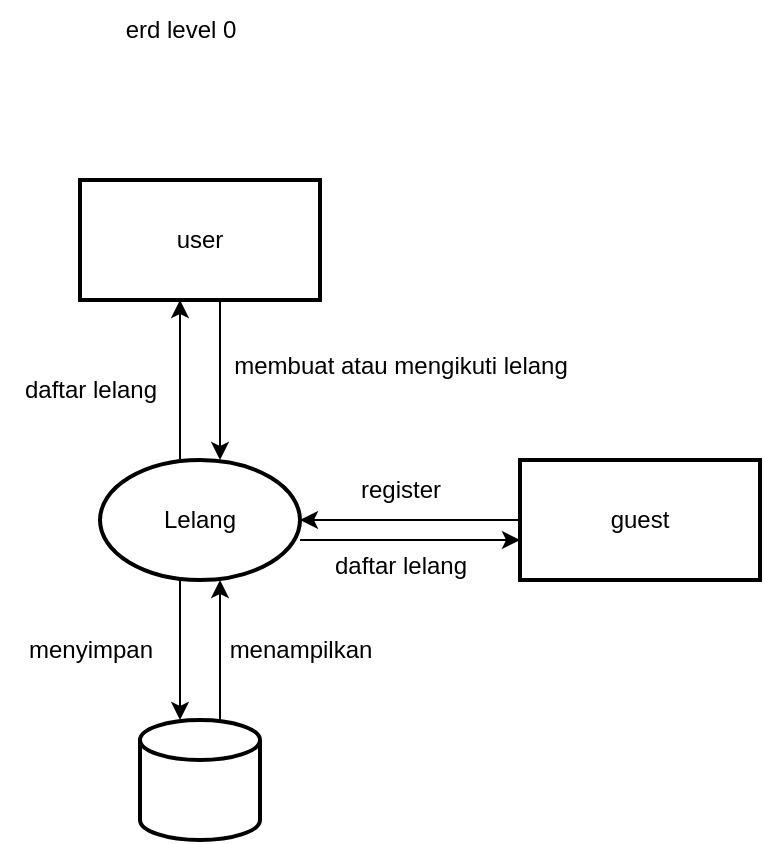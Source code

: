 <mxfile version="27.1.6" pages="7">
  <diagram id="bSsongvgESsVjoufMy5u" name="dfd level 0">
    <mxGraphModel dx="2840" dy="3120" grid="1" gridSize="10" guides="1" tooltips="1" connect="1" arrows="1" fold="1" page="1" pageScale="1" pageWidth="827" pageHeight="1169" math="0" shadow="0">
      <root>
        <mxCell id="0" />
        <mxCell id="1" parent="0" />
        <mxCell id="5Xjku7IsxRptR7GHDmnX-1" value="" style="group" parent="1" vertex="1" connectable="0">
          <mxGeometry x="230" y="-850" width="380" height="420" as="geometry" />
        </mxCell>
        <mxCell id="p86phIYACnR_FWOod3PQ-2" value="erd level 0" style="text;html=1;align=center;verticalAlign=middle;resizable=0;points=[];autosize=1;strokeColor=none;fillColor=none;" parent="5Xjku7IsxRptR7GHDmnX-1" vertex="1">
          <mxGeometry x="50" width="80" height="30" as="geometry" />
        </mxCell>
        <mxCell id="p86phIYACnR_FWOod3PQ-10" value="" style="edgeStyle=orthogonalEdgeStyle;rounded=0;orthogonalLoop=1;jettySize=auto;html=1;" parent="5Xjku7IsxRptR7GHDmnX-1" source="p86phIYACnR_FWOod3PQ-8" target="p86phIYACnR_FWOod3PQ-9" edge="1">
          <mxGeometry relative="1" as="geometry">
            <Array as="points">
              <mxPoint x="90" y="190" />
              <mxPoint x="90" y="190" />
            </Array>
          </mxGeometry>
        </mxCell>
        <mxCell id="p86phIYACnR_FWOod3PQ-12" value="" style="edgeStyle=orthogonalEdgeStyle;rounded=0;orthogonalLoop=1;jettySize=auto;html=1;" parent="5Xjku7IsxRptR7GHDmnX-1" source="p86phIYACnR_FWOod3PQ-8" target="p86phIYACnR_FWOod3PQ-11" edge="1">
          <mxGeometry relative="1" as="geometry">
            <Array as="points">
              <mxPoint x="190" y="270" />
              <mxPoint x="190" y="270" />
            </Array>
          </mxGeometry>
        </mxCell>
        <mxCell id="p86phIYACnR_FWOod3PQ-14" value="" style="edgeStyle=orthogonalEdgeStyle;rounded=0;orthogonalLoop=1;jettySize=auto;html=1;" parent="5Xjku7IsxRptR7GHDmnX-1" source="p86phIYACnR_FWOod3PQ-8" target="p86phIYACnR_FWOod3PQ-13" edge="1">
          <mxGeometry relative="1" as="geometry">
            <Array as="points">
              <mxPoint x="90" y="330" />
              <mxPoint x="90" y="330" />
            </Array>
          </mxGeometry>
        </mxCell>
        <mxCell id="p86phIYACnR_FWOod3PQ-8" value="Lelang" style="strokeWidth=2;html=1;shape=mxgraph.flowchart.start_1;whiteSpace=wrap;" parent="5Xjku7IsxRptR7GHDmnX-1" vertex="1">
          <mxGeometry x="50" y="230" width="100" height="60" as="geometry" />
        </mxCell>
        <mxCell id="p86phIYACnR_FWOod3PQ-17" value="" style="edgeStyle=orthogonalEdgeStyle;rounded=0;orthogonalLoop=1;jettySize=auto;html=1;" parent="5Xjku7IsxRptR7GHDmnX-1" source="p86phIYACnR_FWOod3PQ-9" target="p86phIYACnR_FWOod3PQ-8" edge="1">
          <mxGeometry relative="1" as="geometry">
            <Array as="points">
              <mxPoint x="110" y="190" />
              <mxPoint x="110" y="190" />
            </Array>
          </mxGeometry>
        </mxCell>
        <mxCell id="p86phIYACnR_FWOod3PQ-9" value="user" style="whiteSpace=wrap;html=1;strokeWidth=2;" parent="5Xjku7IsxRptR7GHDmnX-1" vertex="1">
          <mxGeometry x="40" y="90" width="120" height="60" as="geometry" />
        </mxCell>
        <mxCell id="p86phIYACnR_FWOod3PQ-18" value="" style="edgeStyle=orthogonalEdgeStyle;rounded=0;orthogonalLoop=1;jettySize=auto;html=1;" parent="5Xjku7IsxRptR7GHDmnX-1" source="p86phIYACnR_FWOod3PQ-11" target="p86phIYACnR_FWOod3PQ-8" edge="1">
          <mxGeometry relative="1" as="geometry" />
        </mxCell>
        <mxCell id="p86phIYACnR_FWOod3PQ-11" value="guest" style="whiteSpace=wrap;html=1;strokeWidth=2;" parent="5Xjku7IsxRptR7GHDmnX-1" vertex="1">
          <mxGeometry x="260" y="230" width="120" height="60" as="geometry" />
        </mxCell>
        <mxCell id="p86phIYACnR_FWOod3PQ-16" value="" style="edgeStyle=orthogonalEdgeStyle;rounded=0;orthogonalLoop=1;jettySize=auto;html=1;" parent="5Xjku7IsxRptR7GHDmnX-1" source="p86phIYACnR_FWOod3PQ-13" target="p86phIYACnR_FWOod3PQ-8" edge="1">
          <mxGeometry relative="1" as="geometry">
            <Array as="points">
              <mxPoint x="110" y="320" />
              <mxPoint x="110" y="320" />
            </Array>
          </mxGeometry>
        </mxCell>
        <mxCell id="p86phIYACnR_FWOod3PQ-13" value="" style="strokeWidth=2;html=1;shape=mxgraph.flowchart.database;whiteSpace=wrap;" parent="5Xjku7IsxRptR7GHDmnX-1" vertex="1">
          <mxGeometry x="70" y="360" width="60" height="60" as="geometry" />
        </mxCell>
        <mxCell id="p86phIYACnR_FWOod3PQ-19" value="register" style="text;html=1;align=center;verticalAlign=middle;resizable=0;points=[];autosize=1;strokeColor=none;fillColor=none;" parent="5Xjku7IsxRptR7GHDmnX-1" vertex="1">
          <mxGeometry x="170" y="230" width="60" height="30" as="geometry" />
        </mxCell>
        <mxCell id="p86phIYACnR_FWOod3PQ-20" value="daftar lelang" style="text;html=1;align=center;verticalAlign=middle;resizable=0;points=[];autosize=1;strokeColor=none;fillColor=none;" parent="5Xjku7IsxRptR7GHDmnX-1" vertex="1">
          <mxGeometry x="155" y="268" width="90" height="30" as="geometry" />
        </mxCell>
        <mxCell id="p86phIYACnR_FWOod3PQ-21" value="daftar lelang" style="text;html=1;align=center;verticalAlign=middle;resizable=0;points=[];autosize=1;strokeColor=none;fillColor=none;" parent="5Xjku7IsxRptR7GHDmnX-1" vertex="1">
          <mxGeometry y="180" width="90" height="30" as="geometry" />
        </mxCell>
        <mxCell id="p86phIYACnR_FWOod3PQ-22" value="membuat atau mengikuti lelang" style="text;html=1;align=center;verticalAlign=middle;resizable=0;points=[];autosize=1;strokeColor=none;fillColor=none;" parent="5Xjku7IsxRptR7GHDmnX-1" vertex="1">
          <mxGeometry x="105" y="168" width="190" height="30" as="geometry" />
        </mxCell>
        <mxCell id="p86phIYACnR_FWOod3PQ-23" value="menyimpan" style="text;html=1;align=center;verticalAlign=middle;resizable=0;points=[];autosize=1;strokeColor=none;fillColor=none;" parent="5Xjku7IsxRptR7GHDmnX-1" vertex="1">
          <mxGeometry y="310" width="90" height="30" as="geometry" />
        </mxCell>
        <mxCell id="p86phIYACnR_FWOod3PQ-24" value="menampilkan" style="text;html=1;align=center;verticalAlign=middle;resizable=0;points=[];autosize=1;strokeColor=none;fillColor=none;" parent="5Xjku7IsxRptR7GHDmnX-1" vertex="1">
          <mxGeometry x="105" y="310" width="90" height="30" as="geometry" />
        </mxCell>
      </root>
    </mxGraphModel>
  </diagram>
  <diagram id="wNXFlFTrlUlUA40G2Tnj" name="dfd-level-1">
    <mxGraphModel dx="1988" dy="1366" grid="1" gridSize="10" guides="1" tooltips="1" connect="1" arrows="1" fold="1" page="1" pageScale="1" pageWidth="827" pageHeight="1169" math="0" shadow="0">
      <root>
        <mxCell id="0" />
        <mxCell id="1" parent="0" />
        <mxCell id="dWGsvrKeLaHvJkI9dna9-20" style="edgeStyle=orthogonalEdgeStyle;rounded=0;orthogonalLoop=1;jettySize=auto;html=1;exitX=0.5;exitY=0;exitDx=0;exitDy=0;entryX=0.5;entryY=0;entryDx=0;entryDy=0;" edge="1" parent="1" source="dWGsvrKeLaHvJkI9dna9-3" target="dWGsvrKeLaHvJkI9dna9-5">
          <mxGeometry relative="1" as="geometry">
            <Array as="points">
              <mxPoint x="87" y="160" />
              <mxPoint x="637" y="160" />
            </Array>
          </mxGeometry>
        </mxCell>
        <mxCell id="dWGsvrKeLaHvJkI9dna9-21" value="data user" style="edgeLabel;html=1;align=center;verticalAlign=middle;resizable=0;points=[];" vertex="1" connectable="0" parent="dWGsvrKeLaHvJkI9dna9-20">
          <mxGeometry x="-0.167" y="-1" relative="1" as="geometry">
            <mxPoint as="offset" />
          </mxGeometry>
        </mxCell>
        <mxCell id="dWGsvrKeLaHvJkI9dna9-3" value="users" style="shape=partialRectangle;whiteSpace=wrap;html=1;left=0;right=0;fillColor=none;" vertex="1" parent="1">
          <mxGeometry x="27" y="250" width="120" height="60" as="geometry" />
        </mxCell>
        <mxCell id="dWGsvrKeLaHvJkI9dna9-5" value="users" style="whiteSpace=wrap;html=1;fillColor=none;" vertex="1" parent="1">
          <mxGeometry x="577" y="250" width="120" height="60" as="geometry" />
        </mxCell>
        <mxCell id="dWGsvrKeLaHvJkI9dna9-9" style="edgeStyle=orthogonalEdgeStyle;rounded=0;orthogonalLoop=1;jettySize=auto;html=1;exitX=0;exitY=0.5;exitDx=0;exitDy=0;exitPerimeter=0;entryX=1;entryY=0.5;entryDx=0;entryDy=0;" edge="1" parent="1" source="dWGsvrKeLaHvJkI9dna9-7" target="dWGsvrKeLaHvJkI9dna9-3">
          <mxGeometry relative="1" as="geometry" />
        </mxCell>
        <mxCell id="dWGsvrKeLaHvJkI9dna9-7" value="proses users&lt;div&gt;1.1&lt;/div&gt;" style="strokeWidth=2;html=1;shape=mxgraph.flowchart.start_2;whiteSpace=wrap;" vertex="1" parent="1">
          <mxGeometry x="297" y="230" width="100" height="100" as="geometry" />
        </mxCell>
        <mxCell id="dWGsvrKeLaHvJkI9dna9-8" style="edgeStyle=elbowEdgeStyle;rounded=0;orthogonalLoop=1;jettySize=auto;html=1;exitX=0;exitY=0.5;exitDx=0;exitDy=0;entryX=1;entryY=0.5;entryDx=0;entryDy=0;entryPerimeter=0;jumpStyle=gap;" edge="1" parent="1" source="dWGsvrKeLaHvJkI9dna9-5" target="dWGsvrKeLaHvJkI9dna9-7">
          <mxGeometry relative="1" as="geometry" />
        </mxCell>
        <mxCell id="dWGsvrKeLaHvJkI9dna9-14" value="login" style="edgeLabel;html=1;align=center;verticalAlign=middle;resizable=0;points=[];" vertex="1" connectable="0" parent="dWGsvrKeLaHvJkI9dna9-8">
          <mxGeometry x="-0.196" y="4" relative="1" as="geometry">
            <mxPoint y="-4" as="offset" />
          </mxGeometry>
        </mxCell>
        <mxCell id="dWGsvrKeLaHvJkI9dna9-22" style="edgeStyle=orthogonalEdgeStyle;rounded=0;orthogonalLoop=1;jettySize=auto;html=1;exitX=0;exitY=0.5;exitDx=0;exitDy=0;entryX=0.5;entryY=1;entryDx=0;entryDy=0;" edge="1" parent="1" source="dWGsvrKeLaHvJkI9dna9-10" target="dWGsvrKeLaHvJkI9dna9-5">
          <mxGeometry relative="1" as="geometry">
            <Array as="points">
              <mxPoint x="7" y="390" />
              <mxPoint x="7" y="610" />
              <mxPoint x="637" y="610" />
            </Array>
          </mxGeometry>
        </mxCell>
        <mxCell id="dWGsvrKeLaHvJkI9dna9-23" value="list auctions" style="edgeLabel;html=1;align=center;verticalAlign=middle;resizable=0;points=[];" vertex="1" connectable="0" parent="dWGsvrKeLaHvJkI9dna9-22">
          <mxGeometry x="-0.139" y="-1" relative="1" as="geometry">
            <mxPoint as="offset" />
          </mxGeometry>
        </mxCell>
        <mxCell id="dWGsvrKeLaHvJkI9dna9-34" style="edgeStyle=orthogonalEdgeStyle;rounded=0;orthogonalLoop=1;jettySize=auto;html=1;exitX=0;exitY=0.5;exitDx=0;exitDy=0;entryX=0.5;entryY=1;entryDx=0;entryDy=0;" edge="1" parent="1" source="dWGsvrKeLaHvJkI9dna9-10" target="dWGsvrKeLaHvJkI9dna9-30">
          <mxGeometry relative="1" as="geometry">
            <Array as="points">
              <mxPoint x="7" y="390" />
              <mxPoint x="7" y="670" />
              <mxPoint x="767" y="670" />
            </Array>
          </mxGeometry>
        </mxCell>
        <mxCell id="dWGsvrKeLaHvJkI9dna9-35" value="list auctions tanpa fitur menambah bid" style="edgeLabel;html=1;align=center;verticalAlign=middle;resizable=0;points=[];" vertex="1" connectable="0" parent="dWGsvrKeLaHvJkI9dna9-34">
          <mxGeometry x="-0.071" y="-4" relative="1" as="geometry">
            <mxPoint y="-4" as="offset" />
          </mxGeometry>
        </mxCell>
        <mxCell id="dWGsvrKeLaHvJkI9dna9-10" value="auctions" style="shape=partialRectangle;whiteSpace=wrap;html=1;left=0;right=0;fillColor=none;" vertex="1" parent="1">
          <mxGeometry x="27" y="360" width="120" height="60" as="geometry" />
        </mxCell>
        <mxCell id="dWGsvrKeLaHvJkI9dna9-26" style="edgeStyle=orthogonalEdgeStyle;rounded=0;orthogonalLoop=1;jettySize=auto;html=1;exitX=0.5;exitY=1;exitDx=0;exitDy=0;entryX=0.5;entryY=1;entryDx=0;entryDy=0;" edge="1" parent="1" source="dWGsvrKeLaHvJkI9dna9-11" target="dWGsvrKeLaHvJkI9dna9-5">
          <mxGeometry relative="1" as="geometry">
            <Array as="points">
              <mxPoint x="87" y="590" />
              <mxPoint x="637" y="590" />
            </Array>
          </mxGeometry>
        </mxCell>
        <mxCell id="dWGsvrKeLaHvJkI9dna9-27" value="history bid" style="edgeLabel;html=1;align=center;verticalAlign=middle;resizable=0;points=[];" vertex="1" connectable="0" parent="dWGsvrKeLaHvJkI9dna9-26">
          <mxGeometry x="-0.341" y="-4" relative="1" as="geometry">
            <mxPoint x="4" y="-4" as="offset" />
          </mxGeometry>
        </mxCell>
        <mxCell id="dWGsvrKeLaHvJkI9dna9-36" style="edgeStyle=orthogonalEdgeStyle;rounded=0;orthogonalLoop=1;jettySize=auto;html=1;exitX=0.5;exitY=1;exitDx=0;exitDy=0;entryX=0.5;entryY=1;entryDx=0;entryDy=0;" edge="1" parent="1" source="dWGsvrKeLaHvJkI9dna9-11" target="dWGsvrKeLaHvJkI9dna9-30">
          <mxGeometry relative="1" as="geometry">
            <Array as="points">
              <mxPoint x="87" y="650" />
              <mxPoint x="767" y="650" />
            </Array>
          </mxGeometry>
        </mxCell>
        <mxCell id="dWGsvrKeLaHvJkI9dna9-37" value="histry bid" style="edgeLabel;html=1;align=center;verticalAlign=middle;resizable=0;points=[];" vertex="1" connectable="0" parent="dWGsvrKeLaHvJkI9dna9-36">
          <mxGeometry x="-0.263" y="3" relative="1" as="geometry">
            <mxPoint as="offset" />
          </mxGeometry>
        </mxCell>
        <mxCell id="dWGsvrKeLaHvJkI9dna9-11" value="bids" style="shape=partialRectangle;whiteSpace=wrap;html=1;left=0;right=0;fillColor=none;" vertex="1" parent="1">
          <mxGeometry x="27" y="470" width="120" height="60" as="geometry" />
        </mxCell>
        <mxCell id="dWGsvrKeLaHvJkI9dna9-18" style="edgeStyle=orthogonalEdgeStyle;rounded=0;orthogonalLoop=1;jettySize=auto;html=1;exitX=0;exitY=0.5;exitDx=0;exitDy=0;exitPerimeter=0;entryX=1;entryY=0.5;entryDx=0;entryDy=0;" edge="1" parent="1" source="dWGsvrKeLaHvJkI9dna9-12" target="dWGsvrKeLaHvJkI9dna9-10">
          <mxGeometry relative="1" as="geometry" />
        </mxCell>
        <mxCell id="dWGsvrKeLaHvJkI9dna9-12" value="proses auctions&lt;div&gt;1.2&lt;/div&gt;" style="strokeWidth=2;html=1;shape=mxgraph.flowchart.start_2;whiteSpace=wrap;" vertex="1" parent="1">
          <mxGeometry x="297" y="340" width="100" height="100" as="geometry" />
        </mxCell>
        <mxCell id="dWGsvrKeLaHvJkI9dna9-19" style="edgeStyle=orthogonalEdgeStyle;rounded=0;orthogonalLoop=1;jettySize=auto;html=1;exitX=0;exitY=0.5;exitDx=0;exitDy=0;exitPerimeter=0;" edge="1" parent="1" source="dWGsvrKeLaHvJkI9dna9-13" target="dWGsvrKeLaHvJkI9dna9-11">
          <mxGeometry relative="1" as="geometry" />
        </mxCell>
        <mxCell id="dWGsvrKeLaHvJkI9dna9-13" value="proses bids&lt;div&gt;1.3&lt;/div&gt;" style="strokeWidth=2;html=1;shape=mxgraph.flowchart.start_2;whiteSpace=wrap;" vertex="1" parent="1">
          <mxGeometry x="297" y="450" width="100" height="100" as="geometry" />
        </mxCell>
        <mxCell id="dWGsvrKeLaHvJkI9dna9-16" style="edgeStyle=orthogonalEdgeStyle;rounded=0;orthogonalLoop=1;jettySize=auto;html=1;exitX=0.5;exitY=1;exitDx=0;exitDy=0;" edge="1" parent="1" source="dWGsvrKeLaHvJkI9dna9-5">
          <mxGeometry relative="1" as="geometry">
            <mxPoint x="407" y="390" as="targetPoint" />
            <Array as="points">
              <mxPoint x="637" y="390" />
            </Array>
          </mxGeometry>
        </mxCell>
        <mxCell id="dWGsvrKeLaHvJkI9dna9-17" value="membuat dan mengikuti lelang" style="edgeLabel;html=1;align=center;verticalAlign=middle;resizable=0;points=[];" vertex="1" connectable="0" parent="dWGsvrKeLaHvJkI9dna9-16">
          <mxGeometry x="0.232" y="-2" relative="1" as="geometry">
            <mxPoint as="offset" />
          </mxGeometry>
        </mxCell>
        <mxCell id="dWGsvrKeLaHvJkI9dna9-24" style="edgeStyle=orthogonalEdgeStyle;rounded=0;orthogonalLoop=1;jettySize=auto;html=1;exitX=0.5;exitY=1;exitDx=0;exitDy=0;entryX=1;entryY=0.5;entryDx=0;entryDy=0;entryPerimeter=0;" edge="1" parent="1" source="dWGsvrKeLaHvJkI9dna9-5" target="dWGsvrKeLaHvJkI9dna9-13">
          <mxGeometry relative="1" as="geometry" />
        </mxCell>
        <mxCell id="dWGsvrKeLaHvJkI9dna9-25" value="menambah bid" style="edgeLabel;html=1;align=center;verticalAlign=middle;resizable=0;points=[];" vertex="1" connectable="0" parent="dWGsvrKeLaHvJkI9dna9-24">
          <mxGeometry x="0.528" y="2" relative="1" as="geometry">
            <mxPoint as="offset" />
          </mxGeometry>
        </mxCell>
        <mxCell id="dWGsvrKeLaHvJkI9dna9-30" value="guests" style="whiteSpace=wrap;html=1;fillColor=none;" vertex="1" parent="1">
          <mxGeometry x="707" y="330" width="120" height="50" as="geometry" />
        </mxCell>
        <mxCell id="dWGsvrKeLaHvJkI9dna9-32" style="edgeStyle=orthogonalEdgeStyle;rounded=0;orthogonalLoop=1;jettySize=auto;html=1;exitX=0;exitY=0.5;exitDx=0;exitDy=0;entryX=0.855;entryY=0.145;entryDx=0;entryDy=0;entryPerimeter=0;" edge="1" parent="1" source="dWGsvrKeLaHvJkI9dna9-30" target="dWGsvrKeLaHvJkI9dna9-12">
          <mxGeometry relative="1" as="geometry" />
        </mxCell>
        <mxCell id="dWGsvrKeLaHvJkI9dna9-33" value="melihat list lelang" style="edgeLabel;html=1;align=center;verticalAlign=middle;resizable=0;points=[];" vertex="1" connectable="0" parent="dWGsvrKeLaHvJkI9dna9-32">
          <mxGeometry x="0.139" relative="1" as="geometry">
            <mxPoint as="offset" />
          </mxGeometry>
        </mxCell>
      </root>
    </mxGraphModel>
  </diagram>
  <diagram id="S_Ybb06xTgLoKYIywdA_" name="dfd-level-2">
    <mxGraphModel dx="1988" dy="1366" grid="1" gridSize="10" guides="1" tooltips="1" connect="1" arrows="1" fold="1" page="1" pageScale="1" pageWidth="827" pageHeight="1169" math="0" shadow="0">
      <root>
        <mxCell id="0" />
        <mxCell id="1" parent="0" />
        <mxCell id="j7KjJLq3p7JNsM8SrmR5-1" value="" style="group" vertex="1" connectable="0" parent="1">
          <mxGeometry x="70" y="230" width="720" height="560" as="geometry" />
        </mxCell>
        <mxCell id="j7KjJLq3p7JNsM8SrmR5-2" style="edgeStyle=orthogonalEdgeStyle;rounded=0;orthogonalLoop=1;jettySize=auto;html=1;exitX=0.5;exitY=0;exitDx=0;exitDy=0;" edge="1" parent="j7KjJLq3p7JNsM8SrmR5-1" source="j7KjJLq3p7JNsM8SrmR5-4" target="j7KjJLq3p7JNsM8SrmR5-7">
          <mxGeometry relative="1" as="geometry">
            <Array as="points">
              <mxPoint x="660" y="190" />
            </Array>
          </mxGeometry>
        </mxCell>
        <mxCell id="j7KjJLq3p7JNsM8SrmR5-3" value="menutup&lt;div&gt;item lelang&lt;/div&gt;&lt;div&gt;yang dimiliki&lt;/div&gt;&lt;div&gt;sendiri&lt;/div&gt;" style="edgeLabel;html=1;align=center;verticalAlign=middle;resizable=0;points=[];" vertex="1" connectable="0" parent="j7KjJLq3p7JNsM8SrmR5-2">
          <mxGeometry x="0.469" y="1" relative="1" as="geometry">
            <mxPoint x="-94" y="-1" as="offset" />
          </mxGeometry>
        </mxCell>
        <mxCell id="j7KjJLq3p7JNsM8SrmR5-4" value="users" style="whiteSpace=wrap;html=1;fillColor=none;" vertex="1" parent="j7KjJLq3p7JNsM8SrmR5-1">
          <mxGeometry x="600" y="430" width="120" height="60" as="geometry" />
        </mxCell>
        <mxCell id="j7KjJLq3p7JNsM8SrmR5-5" style="edgeStyle=orthogonalEdgeStyle;rounded=0;orthogonalLoop=1;jettySize=auto;html=1;exitX=0;exitY=0.5;exitDx=0;exitDy=0;exitPerimeter=0;" edge="1" parent="j7KjJLq3p7JNsM8SrmR5-1" source="j7KjJLq3p7JNsM8SrmR5-7" target="j7KjJLq3p7JNsM8SrmR5-12">
          <mxGeometry relative="1" as="geometry" />
        </mxCell>
        <mxCell id="j7KjJLq3p7JNsM8SrmR5-6" value="menutup lelang&lt;div&gt;lalu mencatat&amp;nbsp;&lt;/div&gt;&lt;div&gt;pemenang&lt;/div&gt;&lt;div&gt;dari bid tertinggi&lt;/div&gt;" style="edgeLabel;html=1;align=center;verticalAlign=middle;resizable=0;points=[];" vertex="1" connectable="0" parent="j7KjJLq3p7JNsM8SrmR5-5">
          <mxGeometry x="-0.078" relative="1" as="geometry">
            <mxPoint x="-1" as="offset" />
          </mxGeometry>
        </mxCell>
        <mxCell id="j7KjJLq3p7JNsM8SrmR5-7" value="tutup paksa auctions&lt;div&gt;1.2.2&lt;/div&gt;" style="strokeWidth=2;html=1;shape=mxgraph.flowchart.start_2;whiteSpace=wrap;" vertex="1" parent="j7KjJLq3p7JNsM8SrmR5-1">
          <mxGeometry x="290" y="140" width="100" height="100" as="geometry" />
        </mxCell>
        <mxCell id="j7KjJLq3p7JNsM8SrmR5-8" style="edgeStyle=orthogonalEdgeStyle;rounded=0;orthogonalLoop=1;jettySize=auto;html=1;exitX=0;exitY=0.5;exitDx=0;exitDy=0;entryX=0.75;entryY=0;entryDx=0;entryDy=0;" edge="1" parent="j7KjJLq3p7JNsM8SrmR5-1" source="j7KjJLq3p7JNsM8SrmR5-12" target="j7KjJLq3p7JNsM8SrmR5-4">
          <mxGeometry relative="1" as="geometry">
            <Array as="points">
              <mxPoint y="190" />
              <mxPoint />
              <mxPoint x="690" />
            </Array>
          </mxGeometry>
        </mxCell>
        <mxCell id="j7KjJLq3p7JNsM8SrmR5-9" value="id user tercatat di pemenang auctions" style="edgeLabel;html=1;align=center;verticalAlign=middle;resizable=0;points=[];" vertex="1" connectable="0" parent="j7KjJLq3p7JNsM8SrmR5-8">
          <mxGeometry x="-0.127" y="1" relative="1" as="geometry">
            <mxPoint as="offset" />
          </mxGeometry>
        </mxCell>
        <mxCell id="j7KjJLq3p7JNsM8SrmR5-10" style="edgeStyle=orthogonalEdgeStyle;rounded=0;orthogonalLoop=1;jettySize=auto;html=1;exitX=0;exitY=0.5;exitDx=0;exitDy=0;entryX=0.5;entryY=1;entryDx=0;entryDy=0;" edge="1" parent="j7KjJLq3p7JNsM8SrmR5-1" source="j7KjJLq3p7JNsM8SrmR5-12" target="j7KjJLq3p7JNsM8SrmR5-4">
          <mxGeometry relative="1" as="geometry">
            <Array as="points">
              <mxPoint y="190" />
              <mxPoint y="560" />
              <mxPoint x="660" y="560" />
            </Array>
          </mxGeometry>
        </mxCell>
        <mxCell id="j7KjJLq3p7JNsM8SrmR5-11" value="id user tercatat di pemilik item auctions" style="edgeLabel;html=1;align=center;verticalAlign=middle;resizable=0;points=[];" vertex="1" connectable="0" parent="j7KjJLq3p7JNsM8SrmR5-10">
          <mxGeometry x="0.327" relative="1" as="geometry">
            <mxPoint as="offset" />
          </mxGeometry>
        </mxCell>
        <mxCell id="j7KjJLq3p7JNsM8SrmR5-12" value="auctions" style="shape=partialRectangle;whiteSpace=wrap;html=1;left=0;right=0;fillColor=none;" vertex="1" parent="j7KjJLq3p7JNsM8SrmR5-1">
          <mxGeometry x="20" y="160" width="120" height="60" as="geometry" />
        </mxCell>
        <mxCell id="j7KjJLq3p7JNsM8SrmR5-13" style="edgeStyle=orthogonalEdgeStyle;rounded=0;orthogonalLoop=1;jettySize=auto;html=1;exitX=0;exitY=0.5;exitDx=0;exitDy=0;exitPerimeter=0;entryX=0.5;entryY=0;entryDx=0;entryDy=0;" edge="1" parent="j7KjJLq3p7JNsM8SrmR5-1" source="j7KjJLq3p7JNsM8SrmR5-15" target="j7KjJLq3p7JNsM8SrmR5-12">
          <mxGeometry relative="1" as="geometry" />
        </mxCell>
        <mxCell id="j7KjJLq3p7JNsM8SrmR5-14" value="menambah item lelang" style="edgeLabel;html=1;align=center;verticalAlign=middle;resizable=0;points=[];" vertex="1" connectable="0" parent="j7KjJLq3p7JNsM8SrmR5-13">
          <mxGeometry x="-0.316" relative="1" as="geometry">
            <mxPoint x="-1" as="offset" />
          </mxGeometry>
        </mxCell>
        <mxCell id="j7KjJLq3p7JNsM8SrmR5-15" value="tambah auctions&lt;div&gt;1.2.1&lt;/div&gt;" style="strokeWidth=2;html=1;shape=mxgraph.flowchart.start_2;whiteSpace=wrap;" vertex="1" parent="j7KjJLq3p7JNsM8SrmR5-1">
          <mxGeometry x="290" y="30" width="100" height="100" as="geometry" />
        </mxCell>
        <mxCell id="j7KjJLq3p7JNsM8SrmR5-16" style="edgeStyle=orthogonalEdgeStyle;rounded=0;orthogonalLoop=1;jettySize=auto;html=1;exitX=0;exitY=0.5;exitDx=0;exitDy=0;exitPerimeter=0;entryX=0.5;entryY=1;entryDx=0;entryDy=0;" edge="1" parent="j7KjJLq3p7JNsM8SrmR5-1" source="j7KjJLq3p7JNsM8SrmR5-18" target="j7KjJLq3p7JNsM8SrmR5-12">
          <mxGeometry relative="1" as="geometry" />
        </mxCell>
        <mxCell id="j7KjJLq3p7JNsM8SrmR5-17" value="mencatat id user&lt;div&gt;pemilik bid tertinggi&lt;/div&gt;" style="edgeLabel;html=1;align=center;verticalAlign=middle;resizable=0;points=[];" vertex="1" connectable="0" parent="j7KjJLq3p7JNsM8SrmR5-16">
          <mxGeometry x="-0.299" relative="1" as="geometry">
            <mxPoint x="-1" as="offset" />
          </mxGeometry>
        </mxCell>
        <mxCell id="j7KjJLq3p7JNsM8SrmR5-18" value="tutup auctions setelah waktu tenggat&lt;div&gt;1.2.3&lt;/div&gt;" style="strokeWidth=2;html=1;shape=mxgraph.flowchart.start_2;whiteSpace=wrap;" vertex="1" parent="j7KjJLq3p7JNsM8SrmR5-1">
          <mxGeometry x="290" y="250" width="100" height="100" as="geometry" />
        </mxCell>
        <mxCell id="j7KjJLq3p7JNsM8SrmR5-19" style="edgeStyle=orthogonalEdgeStyle;rounded=0;orthogonalLoop=1;jettySize=auto;html=1;exitX=0.5;exitY=0;exitDx=0;exitDy=0;entryX=1;entryY=0.5;entryDx=0;entryDy=0;entryPerimeter=0;" edge="1" parent="j7KjJLq3p7JNsM8SrmR5-1" source="j7KjJLq3p7JNsM8SrmR5-4" target="j7KjJLq3p7JNsM8SrmR5-15">
          <mxGeometry relative="1" as="geometry">
            <Array as="points">
              <mxPoint x="660" y="80" />
            </Array>
          </mxGeometry>
        </mxCell>
        <mxCell id="j7KjJLq3p7JNsM8SrmR5-20" value="menambah&lt;div&gt;item&lt;/div&gt;&lt;div&gt;lelang&lt;/div&gt;" style="edgeLabel;html=1;align=center;verticalAlign=middle;resizable=0;points=[];" vertex="1" connectable="0" parent="j7KjJLq3p7JNsM8SrmR5-19">
          <mxGeometry x="0.698" y="1" relative="1" as="geometry">
            <mxPoint x="-1" as="offset" />
          </mxGeometry>
        </mxCell>
        <mxCell id="j7KjJLq3p7JNsM8SrmR5-21" style="edgeStyle=orthogonalEdgeStyle;rounded=0;orthogonalLoop=1;jettySize=auto;html=1;exitX=0.5;exitY=0;exitDx=0;exitDy=0;entryX=1;entryY=0.5;entryDx=0;entryDy=0;entryPerimeter=0;" edge="1" parent="j7KjJLq3p7JNsM8SrmR5-1" source="j7KjJLq3p7JNsM8SrmR5-4" target="j7KjJLq3p7JNsM8SrmR5-18">
          <mxGeometry relative="1" as="geometry">
            <Array as="points">
              <mxPoint x="660" y="360" />
              <mxPoint x="660" y="300" />
            </Array>
          </mxGeometry>
        </mxCell>
        <mxCell id="j7KjJLq3p7JNsM8SrmR5-22" value="waktu tenggat&lt;div&gt;terlewati&lt;/div&gt;" style="edgeLabel;html=1;align=center;verticalAlign=middle;resizable=0;points=[];" vertex="1" connectable="0" parent="j7KjJLq3p7JNsM8SrmR5-21">
          <mxGeometry x="0.647" y="1" relative="1" as="geometry">
            <mxPoint x="-1" as="offset" />
          </mxGeometry>
        </mxCell>
        <mxCell id="j7KjJLq3p7JNsM8SrmR5-23" style="edgeStyle=orthogonalEdgeStyle;rounded=0;orthogonalLoop=1;jettySize=auto;html=1;exitX=0;exitY=0.5;exitDx=0;exitDy=0;exitPerimeter=0;entryX=1;entryY=0.5;entryDx=0;entryDy=0;" edge="1" parent="j7KjJLq3p7JNsM8SrmR5-1" source="j7KjJLq3p7JNsM8SrmR5-24" target="j7KjJLq3p7JNsM8SrmR5-28">
          <mxGeometry relative="1" as="geometry" />
        </mxCell>
        <mxCell id="j7KjJLq3p7JNsM8SrmR5-24" value="menambah bid&lt;div&gt;1.3.1&lt;/div&gt;" style="strokeWidth=2;html=1;shape=mxgraph.flowchart.start_2;whiteSpace=wrap;" vertex="1" parent="j7KjJLq3p7JNsM8SrmR5-1">
          <mxGeometry x="290" y="410" width="100" height="100" as="geometry" />
        </mxCell>
        <mxCell id="j7KjJLq3p7JNsM8SrmR5-25" style="edgeStyle=orthogonalEdgeStyle;rounded=0;orthogonalLoop=1;jettySize=auto;html=1;entryX=1;entryY=0.5;entryDx=0;entryDy=0;entryPerimeter=0;" edge="1" parent="j7KjJLq3p7JNsM8SrmR5-1" source="j7KjJLq3p7JNsM8SrmR5-4" target="j7KjJLq3p7JNsM8SrmR5-24">
          <mxGeometry relative="1" as="geometry" />
        </mxCell>
        <mxCell id="j7KjJLq3p7JNsM8SrmR5-26" style="edgeStyle=orthogonalEdgeStyle;rounded=0;orthogonalLoop=1;jettySize=auto;html=1;exitX=0.25;exitY=0;exitDx=0;exitDy=0;entryX=0.25;entryY=1;entryDx=0;entryDy=0;" edge="1" parent="j7KjJLq3p7JNsM8SrmR5-1" source="j7KjJLq3p7JNsM8SrmR5-28" target="j7KjJLq3p7JNsM8SrmR5-12">
          <mxGeometry relative="1" as="geometry" />
        </mxCell>
        <mxCell id="j7KjJLq3p7JNsM8SrmR5-27" value="bid tertinggi" style="edgeLabel;html=1;align=center;verticalAlign=middle;resizable=0;points=[];" vertex="1" connectable="0" parent="j7KjJLq3p7JNsM8SrmR5-26">
          <mxGeometry x="-0.34" y="1" relative="1" as="geometry">
            <mxPoint as="offset" />
          </mxGeometry>
        </mxCell>
        <mxCell id="j7KjJLq3p7JNsM8SrmR5-28" value="bids" style="shape=partialRectangle;whiteSpace=wrap;html=1;left=0;right=0;fillColor=none;" vertex="1" parent="j7KjJLq3p7JNsM8SrmR5-1">
          <mxGeometry x="20" y="430" width="120" height="60" as="geometry" />
        </mxCell>
      </root>
    </mxGraphModel>
  </diagram>
  <diagram id="7_EwiF3LFPFTFoXQXFj5" name="erd">
    <mxGraphModel dx="-1368" dy="1918" grid="1" gridSize="10" guides="1" tooltips="1" connect="1" arrows="1" fold="1" page="1" pageScale="1" pageWidth="827" pageHeight="1169" math="0" shadow="0">
      <root>
        <mxCell id="0" />
        <mxCell id="1" parent="0" />
        <mxCell id="VucIn9OToeMLbng5eBUD-1" value="ERD" style="text;html=1;align=center;verticalAlign=middle;resizable=0;points=[];autosize=1;strokeColor=none;fillColor=none;" vertex="1" parent="1">
          <mxGeometry x="2985" y="-990" width="50" height="30" as="geometry" />
        </mxCell>
        <mxCell id="VucIn9OToeMLbng5eBUD-2" value="id" style="ellipse;whiteSpace=wrap;html=1;" vertex="1" parent="1">
          <mxGeometry x="2535" y="-877.5" width="60" height="40" as="geometry" />
        </mxCell>
        <mxCell id="VucIn9OToeMLbng5eBUD-3" value="" style="edgeStyle=entityRelationEdgeStyle;rounded=0;orthogonalLoop=1;jettySize=auto;html=1;strokeWidth=1;strokeColor=default;endArrow=none;startFill=0;entryX=0.5;entryY=1;entryDx=0;entryDy=0;" edge="1" parent="1" source="VucIn9OToeMLbng5eBUD-7" target="VucIn9OToeMLbng5eBUD-2">
          <mxGeometry relative="1" as="geometry" />
        </mxCell>
        <mxCell id="VucIn9OToeMLbng5eBUD-4" value="" style="edgeStyle=entityRelationEdgeStyle;shape=connector;rounded=0;orthogonalLoop=1;jettySize=auto;html=1;strokeColor=default;strokeWidth=1;align=center;verticalAlign=middle;fontFamily=Helvetica;fontSize=11;fontColor=default;labelBackgroundColor=default;startFill=0;endArrow=none;entryX=0.5;entryY=1;entryDx=0;entryDy=0;" edge="1" parent="1" source="VucIn9OToeMLbng5eBUD-7" target="VucIn9OToeMLbng5eBUD-11">
          <mxGeometry relative="1" as="geometry" />
        </mxCell>
        <mxCell id="VucIn9OToeMLbng5eBUD-5" value="" style="edgeStyle=entityRelationEdgeStyle;shape=connector;rounded=0;orthogonalLoop=1;jettySize=auto;html=1;strokeColor=default;strokeWidth=1;align=center;verticalAlign=middle;fontFamily=Helvetica;fontSize=11;fontColor=default;labelBackgroundColor=default;startFill=0;endArrow=none;entryX=0.5;entryY=1;entryDx=0;entryDy=0;" edge="1" parent="1" source="VucIn9OToeMLbng5eBUD-7" target="VucIn9OToeMLbng5eBUD-18">
          <mxGeometry relative="1" as="geometry" />
        </mxCell>
        <mxCell id="VucIn9OToeMLbng5eBUD-6" value="" style="edgeStyle=entityRelationEdgeStyle;shape=connector;rounded=0;orthogonalLoop=1;jettySize=auto;html=1;strokeColor=default;strokeWidth=1;align=center;verticalAlign=middle;fontFamily=Helvetica;fontSize=11;fontColor=default;labelBackgroundColor=default;startFill=0;endArrow=none;entryX=0.5;entryY=1;entryDx=0;entryDy=0;" edge="1" parent="1" source="VucIn9OToeMLbng5eBUD-7" target="VucIn9OToeMLbng5eBUD-19">
          <mxGeometry relative="1" as="geometry" />
        </mxCell>
        <mxCell id="VucIn9OToeMLbng5eBUD-7" value="user" style="rounded=0;whiteSpace=wrap;html=1;" vertex="1" parent="1">
          <mxGeometry x="2715" y="-695.5" width="60" height="30" as="geometry" />
        </mxCell>
        <mxCell id="VucIn9OToeMLbng5eBUD-8" value="" style="shape=connector;rounded=0;orthogonalLoop=1;jettySize=auto;html=1;strokeColor=default;strokeWidth=1;align=center;verticalAlign=middle;fontFamily=Helvetica;fontSize=11;fontColor=default;labelBackgroundColor=default;startFill=0;endArrow=none;edgeStyle=elbowEdgeStyle;elbow=vertical;" edge="1" parent="1" source="VucIn9OToeMLbng5eBUD-10" target="VucIn9OToeMLbng5eBUD-7">
          <mxGeometry relative="1" as="geometry" />
        </mxCell>
        <mxCell id="VucIn9OToeMLbng5eBUD-9" value="" style="shape=connector;rounded=0;orthogonalLoop=1;jettySize=auto;html=1;strokeColor=default;strokeWidth=1;align=center;verticalAlign=middle;fontFamily=Helvetica;fontSize=11;fontColor=default;labelBackgroundColor=default;startFill=0;endArrow=none;edgeStyle=elbowEdgeStyle;elbow=vertical;exitX=0.5;exitY=1;exitDx=0;exitDy=0;jumpStyle=gap;" edge="1" parent="1" source="VucIn9OToeMLbng5eBUD-10" target="VucIn9OToeMLbng5eBUD-32">
          <mxGeometry relative="1" as="geometry" />
        </mxCell>
        <mxCell id="VucIn9OToeMLbng5eBUD-10" value="MENDATA" style="rhombus;whiteSpace=wrap;html=1;" vertex="1" parent="1">
          <mxGeometry x="2715" y="-605.5" width="60" height="60" as="geometry" />
        </mxCell>
        <mxCell id="VucIn9OToeMLbng5eBUD-11" value="nama" style="ellipse;whiteSpace=wrap;html=1;" vertex="1" parent="1">
          <mxGeometry x="2595" y="-917.5" width="60" height="40" as="geometry" />
        </mxCell>
        <mxCell id="VucIn9OToeMLbng5eBUD-12" value="" style="edgeStyle=orthogonalEdgeStyle;shape=connector;curved=1;rounded=0;orthogonalLoop=1;jettySize=auto;html=1;strokeColor=default;strokeWidth=1;align=center;verticalAlign=middle;fontFamily=Helvetica;fontSize=11;fontColor=default;labelBackgroundColor=default;startFill=0;endArrow=none;" edge="1" parent="1" source="VucIn9OToeMLbng5eBUD-13" target="VucIn9OToeMLbng5eBUD-7">
          <mxGeometry relative="1" as="geometry" />
        </mxCell>
        <mxCell id="VucIn9OToeMLbng5eBUD-13" value="email" style="ellipse;whiteSpace=wrap;html=1;" vertex="1" parent="1">
          <mxGeometry x="2642.5" y="-950.5" width="60" height="40" as="geometry" />
        </mxCell>
        <mxCell id="VucIn9OToeMLbng5eBUD-14" value="" style="edgeStyle=orthogonalEdgeStyle;shape=connector;curved=1;rounded=0;orthogonalLoop=1;jettySize=auto;html=1;strokeColor=default;strokeWidth=1;align=center;verticalAlign=middle;fontFamily=Helvetica;fontSize=11;fontColor=default;labelBackgroundColor=default;startFill=0;endArrow=none;" edge="1" parent="1" source="VucIn9OToeMLbng5eBUD-15" target="VucIn9OToeMLbng5eBUD-7">
          <mxGeometry relative="1" as="geometry" />
        </mxCell>
        <mxCell id="VucIn9OToeMLbng5eBUD-15" value="password" style="ellipse;whiteSpace=wrap;html=1;" vertex="1" parent="1">
          <mxGeometry x="2715" y="-979.5" width="60" height="40" as="geometry" />
        </mxCell>
        <mxCell id="VucIn9OToeMLbng5eBUD-16" value="" style="edgeStyle=orthogonalEdgeStyle;shape=connector;curved=1;rounded=0;orthogonalLoop=1;jettySize=auto;html=1;strokeColor=default;strokeWidth=1;align=center;verticalAlign=middle;fontFamily=Helvetica;fontSize=11;fontColor=default;labelBackgroundColor=default;startFill=0;endArrow=none;" edge="1" parent="1" source="VucIn9OToeMLbng5eBUD-17" target="VucIn9OToeMLbng5eBUD-7">
          <mxGeometry relative="1" as="geometry" />
        </mxCell>
        <mxCell id="VucIn9OToeMLbng5eBUD-17" value="remember&lt;div&gt;token&lt;/div&gt;" style="ellipse;whiteSpace=wrap;html=1;" vertex="1" parent="1">
          <mxGeometry x="2785" y="-950.5" width="60" height="40" as="geometry" />
        </mxCell>
        <mxCell id="VucIn9OToeMLbng5eBUD-18" value="created_at" style="ellipse;whiteSpace=wrap;html=1;" vertex="1" parent="1">
          <mxGeometry x="2835" y="-917.5" width="60" height="40" as="geometry" />
        </mxCell>
        <mxCell id="VucIn9OToeMLbng5eBUD-19" value="updated_at" style="ellipse;whiteSpace=wrap;html=1;" vertex="1" parent="1">
          <mxGeometry x="2895" y="-875.5" width="60" height="40" as="geometry" />
        </mxCell>
        <mxCell id="VucIn9OToeMLbng5eBUD-20" value="" style="edgeStyle=entityRelationEdgeStyle;rounded=0;orthogonalLoop=1;jettySize=auto;html=1;strokeWidth=1;strokeColor=default;endArrow=none;startFill=0;horizontal=0;" edge="1" parent="1" source="VucIn9OToeMLbng5eBUD-27" target="VucIn9OToeMLbng5eBUD-32">
          <mxGeometry relative="1" as="geometry" />
        </mxCell>
        <mxCell id="VucIn9OToeMLbng5eBUD-21" value="" style="edgeStyle=entityRelationEdgeStyle;shape=connector;rounded=0;orthogonalLoop=1;jettySize=auto;html=1;strokeColor=default;strokeWidth=1;align=center;verticalAlign=middle;fontFamily=Helvetica;fontSize=11;fontColor=default;labelBackgroundColor=default;startFill=0;endArrow=none;horizontal=0;" edge="1" parent="1" source="VucIn9OToeMLbng5eBUD-33" target="VucIn9OToeMLbng5eBUD-32">
          <mxGeometry relative="1" as="geometry" />
        </mxCell>
        <mxCell id="VucIn9OToeMLbng5eBUD-22" value="" style="edgeStyle=entityRelationEdgeStyle;shape=connector;rounded=0;orthogonalLoop=1;jettySize=auto;html=1;strokeColor=default;strokeWidth=1;align=center;verticalAlign=middle;fontFamily=Helvetica;fontSize=11;fontColor=default;labelBackgroundColor=default;startFill=0;endArrow=none;horizontal=0;" edge="1" parent="1" source="VucIn9OToeMLbng5eBUD-34" target="VucIn9OToeMLbng5eBUD-32">
          <mxGeometry relative="1" as="geometry" />
        </mxCell>
        <mxCell id="VucIn9OToeMLbng5eBUD-23" value="" style="edgeStyle=entityRelationEdgeStyle;shape=connector;rounded=0;orthogonalLoop=1;jettySize=auto;html=1;strokeColor=default;strokeWidth=1;align=center;verticalAlign=middle;fontFamily=Helvetica;fontSize=11;fontColor=default;labelBackgroundColor=default;startFill=0;endArrow=none;horizontal=0;jumpStyle=none;" edge="1" parent="1" source="VucIn9OToeMLbng5eBUD-35" target="VucIn9OToeMLbng5eBUD-32">
          <mxGeometry relative="1" as="geometry" />
        </mxCell>
        <mxCell id="VucIn9OToeMLbng5eBUD-24" value="" style="edgeStyle=entityRelationEdgeStyle;shape=connector;rounded=0;orthogonalLoop=1;jettySize=auto;html=1;strokeColor=default;strokeWidth=1;align=center;verticalAlign=middle;fontFamily=Helvetica;fontSize=11;fontColor=default;labelBackgroundColor=default;startFill=0;endArrow=none;horizontal=0;" edge="1" parent="1" source="VucIn9OToeMLbng5eBUD-36" target="VucIn9OToeMLbng5eBUD-32">
          <mxGeometry relative="1" as="geometry" />
        </mxCell>
        <mxCell id="VucIn9OToeMLbng5eBUD-25" value="" style="edgeStyle=entityRelationEdgeStyle;shape=connector;rounded=0;orthogonalLoop=1;jettySize=auto;html=1;strokeColor=default;strokeWidth=1;align=center;verticalAlign=middle;fontFamily=Helvetica;fontSize=11;fontColor=default;labelBackgroundColor=default;startFill=0;endArrow=none;horizontal=0;" edge="1" parent="1" source="VucIn9OToeMLbng5eBUD-37" target="VucIn9OToeMLbng5eBUD-32">
          <mxGeometry relative="1" as="geometry" />
        </mxCell>
        <mxCell id="VucIn9OToeMLbng5eBUD-26" value="" style="edgeStyle=entityRelationEdgeStyle;shape=connector;rounded=0;orthogonalLoop=1;jettySize=auto;html=1;strokeColor=default;strokeWidth=1;align=center;verticalAlign=middle;fontFamily=Helvetica;fontSize=11;fontColor=default;labelBackgroundColor=default;startFill=0;endArrow=none;horizontal=0;" edge="1" parent="1" source="VucIn9OToeMLbng5eBUD-38" target="VucIn9OToeMLbng5eBUD-32">
          <mxGeometry relative="1" as="geometry" />
        </mxCell>
        <mxCell id="VucIn9OToeMLbng5eBUD-27" value="id" style="ellipse;whiteSpace=wrap;html=1;container=0;rotation=90;direction=south;horizontal=0;" vertex="1" parent="1">
          <mxGeometry x="2969.5" y="-565.5" width="40" height="60" as="geometry" />
        </mxCell>
        <mxCell id="VucIn9OToeMLbng5eBUD-28" value="" style="edgeStyle=entityRelationEdgeStyle;shape=connector;rounded=0;orthogonalLoop=1;jettySize=auto;html=1;strokeColor=default;strokeWidth=1;align=center;verticalAlign=middle;fontFamily=Helvetica;fontSize=11;fontColor=default;labelBackgroundColor=default;startFill=0;endArrow=none;entryX=0;entryY=0.5;entryDx=0;entryDy=0;exitX=1;exitY=0.5;exitDx=0;exitDy=0;" edge="1" parent="1" source="VucIn9OToeMLbng5eBUD-32" target="VucIn9OToeMLbng5eBUD-39">
          <mxGeometry relative="1" as="geometry">
            <Array as="points">
              <mxPoint x="2892.5" y="-300.5" />
              <mxPoint x="2892.5" y="-250.5" />
              <mxPoint x="2872.5" y="-250.5" />
              <mxPoint x="2880.5" y="-250.5" />
              <mxPoint x="2892.5" y="-250.5" />
              <mxPoint x="2902.5" y="-250.5" />
            </Array>
          </mxGeometry>
        </mxCell>
        <mxCell id="VucIn9OToeMLbng5eBUD-29" value="" style="edgeStyle=entityRelationEdgeStyle;shape=connector;rounded=0;orthogonalLoop=1;jettySize=auto;html=1;strokeColor=default;strokeWidth=1;align=center;verticalAlign=middle;fontFamily=Helvetica;fontSize=11;fontColor=default;labelBackgroundColor=default;startFill=0;endArrow=none;" edge="1" parent="1" source="VucIn9OToeMLbng5eBUD-32" target="VucIn9OToeMLbng5eBUD-40">
          <mxGeometry relative="1" as="geometry" />
        </mxCell>
        <mxCell id="VucIn9OToeMLbng5eBUD-30" value="" style="edgeStyle=entityRelationEdgeStyle;shape=connector;rounded=0;orthogonalLoop=1;jettySize=auto;html=1;strokeColor=default;strokeWidth=1;align=center;verticalAlign=middle;fontFamily=Helvetica;fontSize=11;fontColor=default;labelBackgroundColor=default;startFill=0;endArrow=none;" edge="1" parent="1" source="VucIn9OToeMLbng5eBUD-32" target="VucIn9OToeMLbng5eBUD-41">
          <mxGeometry relative="1" as="geometry" />
        </mxCell>
        <mxCell id="VucIn9OToeMLbng5eBUD-31" value="" style="edgeStyle=entityRelationEdgeStyle;shape=connector;rounded=0;orthogonalLoop=1;jettySize=auto;html=1;strokeColor=default;strokeWidth=1;align=center;verticalAlign=middle;fontFamily=Helvetica;fontSize=11;fontColor=default;labelBackgroundColor=default;startFill=0;endArrow=none;" edge="1" parent="1" source="VucIn9OToeMLbng5eBUD-32" target="VucIn9OToeMLbng5eBUD-42">
          <mxGeometry relative="1" as="geometry" />
        </mxCell>
        <mxCell id="VucIn9OToeMLbng5eBUD-32" value="lelang" style="rounded=0;whiteSpace=wrap;html=1;container=0;rotation=90;direction=south;horizontal=0;" vertex="1" parent="1">
          <mxGeometry x="2865" y="-383" width="30" height="55" as="geometry" />
        </mxCell>
        <mxCell id="VucIn9OToeMLbng5eBUD-33" value="user_id" style="ellipse;whiteSpace=wrap;html=1;container=0;rotation=90;direction=south;horizontal=0;" vertex="1" parent="1">
          <mxGeometry x="3009.5" y="-505.5" width="40" height="60" as="geometry" />
        </mxCell>
        <mxCell id="VucIn9OToeMLbng5eBUD-34" value="title" style="ellipse;whiteSpace=wrap;html=1;container=0;rotation=90;direction=south;horizontal=0;" vertex="1" parent="1">
          <mxGeometry x="3042.5" y="-445.5" width="40" height="60" as="geometry" />
        </mxCell>
        <mxCell id="VucIn9OToeMLbng5eBUD-35" value="deskripsi" style="ellipse;whiteSpace=wrap;html=1;container=0;rotation=90;direction=south;horizontal=0;" vertex="1" parent="1">
          <mxGeometry x="3067.5" y="-385.5" width="40" height="60" as="geometry" />
        </mxCell>
        <mxCell id="VucIn9OToeMLbng5eBUD-36" value="image_path" style="ellipse;whiteSpace=wrap;html=1;container=0;rotation=90;direction=south;horizontal=0;" vertex="1" parent="1">
          <mxGeometry x="3047" y="-320.5" width="40" height="60" as="geometry" />
        </mxCell>
        <mxCell id="VucIn9OToeMLbng5eBUD-37" value="harga_awal" style="ellipse;whiteSpace=wrap;html=1;container=0;rotation=90;direction=south;horizontal=0;" vertex="1" parent="1">
          <mxGeometry x="3014" y="-260.5" width="40" height="60" as="geometry" />
        </mxCell>
        <mxCell id="VucIn9OToeMLbng5eBUD-38" value="harga_baru" style="ellipse;whiteSpace=wrap;html=1;container=0;rotation=90;direction=south;horizontal=0;" vertex="1" parent="1">
          <mxGeometry x="2972" y="-200.5" width="40" height="60" as="geometry" />
        </mxCell>
        <mxCell id="VucIn9OToeMLbng5eBUD-39" value="end_date" style="ellipse;whiteSpace=wrap;html=1;container=0;rotation=90;direction=south;horizontal=0;" vertex="1" parent="1">
          <mxGeometry x="2622.5" y="-385.5" width="40" height="60" as="geometry" />
        </mxCell>
        <mxCell id="VucIn9OToeMLbng5eBUD-40" value="is_closed" style="ellipse;whiteSpace=wrap;html=1;container=0;rotation=90;direction=south;horizontal=0;" vertex="1" parent="1">
          <mxGeometry x="2755" y="-200.5" width="40" height="60" as="geometry" />
        </mxCell>
        <mxCell id="VucIn9OToeMLbng5eBUD-41" value="updated_at" style="ellipse;whiteSpace=wrap;html=1;container=0;rotation=90;direction=south;horizontal=0;" vertex="1" parent="1">
          <mxGeometry x="2693" y="-259.5" width="40" height="60" as="geometry" />
        </mxCell>
        <mxCell id="VucIn9OToeMLbng5eBUD-42" value="winner_id" style="ellipse;whiteSpace=wrap;html=1;container=0;rotation=90;direction=south;horizontal=0;" vertex="1" parent="1">
          <mxGeometry x="2642.5" y="-320.5" width="40" height="60" as="geometry" />
        </mxCell>
        <mxCell id="oRNreTNLkv0fS1kCO89P-1" value="" style="edgeStyle=elbowEdgeStyle;rounded=0;orthogonalLoop=1;jettySize=auto;html=1;" edge="1" parent="1" source="VucIn9OToeMLbng5eBUD-43" target="VucIn9OToeMLbng5eBUD-10">
          <mxGeometry relative="1" as="geometry" />
        </mxCell>
        <mxCell id="VucIn9OToeMLbng5eBUD-43" value="bids" style="rounded=0;whiteSpace=wrap;html=1;" vertex="1" parent="1">
          <mxGeometry x="2975" y="-745.5" width="60" height="30" as="geometry" />
        </mxCell>
        <mxCell id="VucIn9OToeMLbng5eBUD-44" value="" style="edgeStyle=entityRelationEdgeStyle;shape=connector;rounded=0;orthogonalLoop=1;jettySize=auto;html=1;strokeColor=default;strokeWidth=1;align=center;verticalAlign=middle;fontFamily=Helvetica;fontSize=11;fontColor=default;labelBackgroundColor=default;startFill=0;endArrow=none;" edge="1" parent="1" source="VucIn9OToeMLbng5eBUD-45" target="VucIn9OToeMLbng5eBUD-43">
          <mxGeometry relative="1" as="geometry" />
        </mxCell>
        <mxCell id="VucIn9OToeMLbng5eBUD-45" value="id" style="ellipse;whiteSpace=wrap;html=1;" vertex="1" parent="1">
          <mxGeometry x="3195" y="-885.5" width="60" height="40" as="geometry" />
        </mxCell>
        <mxCell id="VucIn9OToeMLbng5eBUD-46" value="" style="edgeStyle=entityRelationEdgeStyle;shape=connector;rounded=0;orthogonalLoop=1;jettySize=auto;html=1;strokeColor=default;strokeWidth=1;align=center;verticalAlign=middle;fontFamily=Helvetica;fontSize=11;fontColor=default;labelBackgroundColor=default;startFill=0;endArrow=none;" edge="1" parent="1" source="VucIn9OToeMLbng5eBUD-47" target="VucIn9OToeMLbng5eBUD-43">
          <mxGeometry relative="1" as="geometry" />
        </mxCell>
        <mxCell id="VucIn9OToeMLbng5eBUD-47" value="user_id" style="ellipse;whiteSpace=wrap;html=1;" vertex="1" parent="1">
          <mxGeometry x="3195" y="-830.5" width="60" height="40" as="geometry" />
        </mxCell>
        <mxCell id="VucIn9OToeMLbng5eBUD-48" value="" style="edgeStyle=entityRelationEdgeStyle;shape=connector;rounded=0;orthogonalLoop=1;jettySize=auto;html=1;strokeColor=default;strokeWidth=1;align=center;verticalAlign=middle;fontFamily=Helvetica;fontSize=11;fontColor=default;labelBackgroundColor=default;startFill=0;endArrow=none;" edge="1" parent="1" source="VucIn9OToeMLbng5eBUD-49" target="VucIn9OToeMLbng5eBUD-43">
          <mxGeometry relative="1" as="geometry" />
        </mxCell>
        <mxCell id="VucIn9OToeMLbng5eBUD-49" value="auction_id" style="ellipse;whiteSpace=wrap;html=1;" vertex="1" parent="1">
          <mxGeometry x="3195" y="-775.5" width="60" height="40" as="geometry" />
        </mxCell>
        <mxCell id="VucIn9OToeMLbng5eBUD-50" value="" style="edgeStyle=entityRelationEdgeStyle;shape=connector;rounded=0;orthogonalLoop=1;jettySize=auto;html=1;strokeColor=default;strokeWidth=1;align=center;verticalAlign=middle;fontFamily=Helvetica;fontSize=11;fontColor=default;labelBackgroundColor=default;startFill=0;endArrow=none;" edge="1" parent="1" source="VucIn9OToeMLbng5eBUD-51" target="VucIn9OToeMLbng5eBUD-43">
          <mxGeometry relative="1" as="geometry" />
        </mxCell>
        <mxCell id="VucIn9OToeMLbng5eBUD-51" value="bid_amount" style="ellipse;whiteSpace=wrap;html=1;" vertex="1" parent="1">
          <mxGeometry x="3195" y="-715.5" width="60" height="40" as="geometry" />
        </mxCell>
        <mxCell id="VucIn9OToeMLbng5eBUD-52" value="" style="edgeStyle=entityRelationEdgeStyle;shape=connector;rounded=0;orthogonalLoop=1;jettySize=auto;html=1;strokeColor=default;strokeWidth=1;align=center;verticalAlign=middle;fontFamily=Helvetica;fontSize=11;fontColor=default;labelBackgroundColor=default;startFill=0;endArrow=none;" edge="1" parent="1" source="VucIn9OToeMLbng5eBUD-53" target="VucIn9OToeMLbng5eBUD-43">
          <mxGeometry relative="1" as="geometry" />
        </mxCell>
        <mxCell id="VucIn9OToeMLbng5eBUD-53" value="created_at" style="ellipse;whiteSpace=wrap;html=1;" vertex="1" parent="1">
          <mxGeometry x="3195" y="-665.5" width="60" height="40" as="geometry" />
        </mxCell>
        <mxCell id="VucIn9OToeMLbng5eBUD-54" value="" style="edgeStyle=entityRelationEdgeStyle;shape=connector;rounded=0;orthogonalLoop=1;jettySize=auto;html=1;strokeColor=default;strokeWidth=1;align=center;verticalAlign=middle;fontFamily=Helvetica;fontSize=11;fontColor=default;labelBackgroundColor=default;startFill=0;endArrow=none;" edge="1" parent="1" source="VucIn9OToeMLbng5eBUD-55" target="VucIn9OToeMLbng5eBUD-43">
          <mxGeometry relative="1" as="geometry" />
        </mxCell>
        <mxCell id="VucIn9OToeMLbng5eBUD-55" value="updated_at" style="ellipse;whiteSpace=wrap;html=1;" vertex="1" parent="1">
          <mxGeometry x="3195" y="-615.5" width="60" height="40" as="geometry" />
        </mxCell>
      </root>
    </mxGraphModel>
  </diagram>
  <diagram id="nblqenA40p1XYrezL0uQ" name="class diagram">
    <mxGraphModel dx="994" dy="683" grid="1" gridSize="10" guides="1" tooltips="1" connect="1" arrows="1" fold="1" page="1" pageScale="1" pageWidth="827" pageHeight="1169" math="0" shadow="0">
      <root>
        <mxCell id="0" />
        <mxCell id="1" parent="0" />
        <mxCell id="PXsv71xSO26lS39ip67_-29" value="" style="group" vertex="1" connectable="0" parent="1">
          <mxGeometry x="150" y="310" width="504" height="490" as="geometry" />
        </mxCell>
        <mxCell id="PXsv71xSO26lS39ip67_-28" value="" style="edgeStyle=orthogonalEdgeStyle;rounded=0;orthogonalLoop=1;jettySize=auto;html=1;" edge="1" parent="PXsv71xSO26lS39ip67_-29" source="PXsv71xSO26lS39ip67_-12" target="PXsv71xSO26lS39ip67_-21">
          <mxGeometry relative="1" as="geometry" />
        </mxCell>
        <mxCell id="PXsv71xSO26lS39ip67_-12" value="auctions" style="swimlane;fontStyle=1;align=center;verticalAlign=top;childLayout=stackLayout;horizontal=1;startSize=26;horizontalStack=0;resizeParent=1;resizeParentMax=0;resizeLast=0;collapsible=1;marginBottom=0;whiteSpace=wrap;html=1;" vertex="1" parent="PXsv71xSO26lS39ip67_-29">
          <mxGeometry width="160" height="290" as="geometry" />
        </mxCell>
        <mxCell id="PXsv71xSO26lS39ip67_-13" value="id&lt;div&gt;user_id&lt;/div&gt;&lt;div&gt;title&lt;/div&gt;&lt;div&gt;description&lt;/div&gt;&lt;div&gt;image_path&lt;/div&gt;&lt;div&gt;starting_price&lt;/div&gt;&lt;div&gt;current_price&lt;/div&gt;&lt;div&gt;end_date&lt;/div&gt;&lt;div&gt;is_closed&lt;/div&gt;&lt;div&gt;winner_id&lt;/div&gt;&lt;div&gt;created_at&lt;/div&gt;&lt;div&gt;updated_at&lt;/div&gt;" style="text;strokeColor=none;fillColor=none;align=left;verticalAlign=top;spacingLeft=4;spacingRight=4;overflow=hidden;rotatable=0;points=[[0,0.5],[1,0.5]];portConstraint=eastwest;whiteSpace=wrap;html=1;" vertex="1" parent="PXsv71xSO26lS39ip67_-12">
          <mxGeometry y="26" width="160" height="184" as="geometry" />
        </mxCell>
        <mxCell id="PXsv71xSO26lS39ip67_-14" value="" style="line;strokeWidth=1;fillColor=none;align=left;verticalAlign=middle;spacingTop=-1;spacingLeft=3;spacingRight=3;rotatable=0;labelPosition=right;points=[];portConstraint=eastwest;strokeColor=inherit;" vertex="1" parent="PXsv71xSO26lS39ip67_-12">
          <mxGeometry y="210" width="160" height="8" as="geometry" />
        </mxCell>
        <mxCell id="PXsv71xSO26lS39ip67_-15" value="+ mengelola lelang&lt;div&gt;+ menampilkan&lt;br&gt;&lt;div&gt;+ menutup lelang&lt;/div&gt;&lt;div&gt;+ menambah pemenang&lt;/div&gt;&lt;/div&gt;" style="text;strokeColor=none;fillColor=none;align=left;verticalAlign=top;spacingLeft=4;spacingRight=4;overflow=hidden;rotatable=0;points=[[0,0.5],[1,0.5]];portConstraint=eastwest;whiteSpace=wrap;html=1;" vertex="1" parent="PXsv71xSO26lS39ip67_-12">
          <mxGeometry y="218" width="160" height="72" as="geometry" />
        </mxCell>
        <mxCell id="PXsv71xSO26lS39ip67_-25" value="" style="rounded=0;orthogonalLoop=1;jettySize=auto;html=1;" edge="1" parent="PXsv71xSO26lS39ip67_-29" source="PXsv71xSO26lS39ip67_-16" target="PXsv71xSO26lS39ip67_-13">
          <mxGeometry relative="1" as="geometry" />
        </mxCell>
        <mxCell id="PXsv71xSO26lS39ip67_-27" value="" style="edgeStyle=orthogonalEdgeStyle;rounded=0;orthogonalLoop=1;jettySize=auto;html=1;" edge="1" parent="PXsv71xSO26lS39ip67_-29" source="PXsv71xSO26lS39ip67_-16" target="PXsv71xSO26lS39ip67_-21">
          <mxGeometry relative="1" as="geometry" />
        </mxCell>
        <mxCell id="PXsv71xSO26lS39ip67_-16" value="users" style="swimlane;fontStyle=1;align=center;verticalAlign=top;childLayout=stackLayout;horizontal=1;startSize=26;horizontalStack=0;resizeParent=1;resizeParentMax=0;resizeLast=0;collapsible=1;marginBottom=0;whiteSpace=wrap;html=1;" vertex="1" parent="PXsv71xSO26lS39ip67_-29">
          <mxGeometry x="344" width="160" height="230" as="geometry" />
        </mxCell>
        <mxCell id="PXsv71xSO26lS39ip67_-17" value="id&lt;div&gt;&lt;span style=&quot;background-color: transparent; color: light-dark(rgb(0, 0, 0), rgb(255, 255, 255));&quot;&gt;name&lt;/span&gt;&lt;/div&gt;&lt;div&gt;email&lt;/div&gt;&lt;div&gt;email_verified_at&lt;/div&gt;&lt;div&gt;password&lt;/div&gt;&lt;div&gt;remember_token&lt;/div&gt;&lt;div&gt;created_at&lt;/div&gt;&lt;div&gt;updated_at&lt;/div&gt;" style="text;strokeColor=none;fillColor=none;align=left;verticalAlign=top;spacingLeft=4;spacingRight=4;overflow=hidden;rotatable=0;points=[[0,0.5],[1,0.5]];portConstraint=eastwest;whiteSpace=wrap;html=1;" vertex="1" parent="PXsv71xSO26lS39ip67_-16">
          <mxGeometry y="26" width="160" height="124" as="geometry" />
        </mxCell>
        <mxCell id="PXsv71xSO26lS39ip67_-18" value="" style="line;strokeWidth=1;fillColor=none;align=left;verticalAlign=middle;spacingTop=-1;spacingLeft=3;spacingRight=3;rotatable=0;labelPosition=right;points=[];portConstraint=eastwest;strokeColor=inherit;" vertex="1" parent="PXsv71xSO26lS39ip67_-16">
          <mxGeometry y="150" width="160" height="8" as="geometry" />
        </mxCell>
        <mxCell id="PXsv71xSO26lS39ip67_-19" value="+ login&lt;div&gt;+ logout&lt;/div&gt;&lt;div&gt;+ menambah lelang&lt;/div&gt;&lt;div&gt;+ menambah bid&lt;/div&gt;" style="text;strokeColor=none;fillColor=none;align=left;verticalAlign=top;spacingLeft=4;spacingRight=4;overflow=hidden;rotatable=0;points=[[0,0.5],[1,0.5]];portConstraint=eastwest;whiteSpace=wrap;html=1;" vertex="1" parent="PXsv71xSO26lS39ip67_-16">
          <mxGeometry y="158" width="160" height="72" as="geometry" />
        </mxCell>
        <mxCell id="PXsv71xSO26lS39ip67_-20" value="bids" style="swimlane;fontStyle=1;align=center;verticalAlign=top;childLayout=stackLayout;horizontal=1;startSize=26;horizontalStack=0;resizeParent=1;resizeParentMax=0;resizeLast=0;collapsible=1;marginBottom=0;whiteSpace=wrap;html=1;" vertex="1" parent="PXsv71xSO26lS39ip67_-29">
          <mxGeometry x="190" y="330" width="160" height="160" as="geometry" />
        </mxCell>
        <mxCell id="PXsv71xSO26lS39ip67_-21" value="id&lt;div&gt;&lt;span style=&quot;background-color: transparent; color: light-dark(rgb(0, 0, 0), rgb(255, 255, 255));&quot;&gt;user_id&lt;/span&gt;&lt;/div&gt;&lt;div&gt;&lt;span style=&quot;background-color: transparent; color: light-dark(rgb(0, 0, 0), rgb(255, 255, 255));&quot;&gt;auctions_id&lt;/span&gt;&lt;/div&gt;&lt;div&gt;bid_amount&lt;/div&gt;&lt;div&gt;created_at&lt;/div&gt;&lt;div&gt;updated_at&lt;/div&gt;" style="text;strokeColor=none;fillColor=none;align=left;verticalAlign=top;spacingLeft=4;spacingRight=4;overflow=hidden;rotatable=0;points=[[0,0.5],[1,0.5]];portConstraint=eastwest;whiteSpace=wrap;html=1;" vertex="1" parent="PXsv71xSO26lS39ip67_-20">
          <mxGeometry y="26" width="160" height="94" as="geometry" />
        </mxCell>
        <mxCell id="PXsv71xSO26lS39ip67_-22" value="" style="line;strokeWidth=1;fillColor=none;align=left;verticalAlign=middle;spacingTop=-1;spacingLeft=3;spacingRight=3;rotatable=0;labelPosition=right;points=[];portConstraint=eastwest;strokeColor=inherit;" vertex="1" parent="PXsv71xSO26lS39ip67_-20">
          <mxGeometry y="120" width="160" height="8" as="geometry" />
        </mxCell>
        <mxCell id="PXsv71xSO26lS39ip67_-23" value="+ menyimpan history bid" style="text;strokeColor=none;fillColor=none;align=left;verticalAlign=top;spacingLeft=4;spacingRight=4;overflow=hidden;rotatable=0;points=[[0,0.5],[1,0.5]];portConstraint=eastwest;whiteSpace=wrap;html=1;" vertex="1" parent="PXsv71xSO26lS39ip67_-20">
          <mxGeometry y="128" width="160" height="32" as="geometry" />
        </mxCell>
        <mxCell id="PXsv71xSO26lS39ip67_-26" value="" style="rounded=0;orthogonalLoop=1;jettySize=auto;html=1;exitX=1;exitY=0.5;exitDx=0;exitDy=0;entryX=0;entryY=0.735;entryDx=0;entryDy=0;entryPerimeter=0;" edge="1" parent="PXsv71xSO26lS39ip67_-29" source="PXsv71xSO26lS39ip67_-13" target="PXsv71xSO26lS39ip67_-17">
          <mxGeometry relative="1" as="geometry">
            <mxPoint x="354" y="126" as="sourcePoint" />
            <mxPoint x="170" y="127" as="targetPoint" />
          </mxGeometry>
        </mxCell>
      </root>
    </mxGraphModel>
  </diagram>
  <diagram id="VCXwjf9_vwNIpSeAF6Ip" name="use-case">
    <mxGraphModel dx="994" dy="683" grid="1" gridSize="10" guides="1" tooltips="1" connect="1" arrows="1" fold="1" page="1" pageScale="1" pageWidth="827" pageHeight="1169" math="0" shadow="0">
      <root>
        <mxCell id="0" />
        <mxCell id="1" parent="0" />
        <mxCell id="OW0tmJXRbBQxmc8sZcfK-10" value="" style="group" vertex="1" connectable="0" parent="1">
          <mxGeometry x="170" y="70" width="330" height="300" as="geometry" />
        </mxCell>
        <mxCell id="OW0tmJXRbBQxmc8sZcfK-1" value="user" style="shape=umlActor;verticalLabelPosition=bottom;verticalAlign=top;html=1;outlineConnect=0;" vertex="1" parent="OW0tmJXRbBQxmc8sZcfK-10">
          <mxGeometry y="130" width="30" height="60" as="geometry" />
        </mxCell>
        <mxCell id="OW0tmJXRbBQxmc8sZcfK-2" value="login" style="strokeWidth=2;html=1;shape=mxgraph.flowchart.start_1;whiteSpace=wrap;" vertex="1" parent="OW0tmJXRbBQxmc8sZcfK-10">
          <mxGeometry x="230" width="100" height="60" as="geometry" />
        </mxCell>
        <mxCell id="OW0tmJXRbBQxmc8sZcfK-3" value="menambah lelang" style="strokeWidth=2;html=1;shape=mxgraph.flowchart.start_1;whiteSpace=wrap;" vertex="1" parent="OW0tmJXRbBQxmc8sZcfK-10">
          <mxGeometry x="230" y="80" width="100" height="60" as="geometry" />
        </mxCell>
        <mxCell id="OW0tmJXRbBQxmc8sZcfK-4" value="megelola transaksi" style="strokeWidth=2;html=1;shape=mxgraph.flowchart.start_1;whiteSpace=wrap;" vertex="1" parent="OW0tmJXRbBQxmc8sZcfK-10">
          <mxGeometry x="230" y="160" width="100" height="60" as="geometry" />
        </mxCell>
        <mxCell id="OW0tmJXRbBQxmc8sZcfK-5" value="mengelola lelang" style="strokeWidth=2;html=1;shape=mxgraph.flowchart.start_1;whiteSpace=wrap;" vertex="1" parent="OW0tmJXRbBQxmc8sZcfK-10">
          <mxGeometry x="230" y="240" width="100" height="60" as="geometry" />
        </mxCell>
        <mxCell id="OW0tmJXRbBQxmc8sZcfK-6" style="rounded=0;orthogonalLoop=1;jettySize=auto;html=1;exitX=0.5;exitY=0.5;exitDx=0;exitDy=0;exitPerimeter=0;entryX=0;entryY=0.5;entryDx=0;entryDy=0;entryPerimeter=0;" edge="1" parent="OW0tmJXRbBQxmc8sZcfK-10" source="OW0tmJXRbBQxmc8sZcfK-1" target="OW0tmJXRbBQxmc8sZcfK-2">
          <mxGeometry relative="1" as="geometry" />
        </mxCell>
        <mxCell id="OW0tmJXRbBQxmc8sZcfK-7" style="rounded=0;orthogonalLoop=1;jettySize=auto;html=1;exitX=0.5;exitY=0.5;exitDx=0;exitDy=0;exitPerimeter=0;entryX=0;entryY=0.5;entryDx=0;entryDy=0;entryPerimeter=0;" edge="1" parent="OW0tmJXRbBQxmc8sZcfK-10" source="OW0tmJXRbBQxmc8sZcfK-1" target="OW0tmJXRbBQxmc8sZcfK-3">
          <mxGeometry relative="1" as="geometry" />
        </mxCell>
        <mxCell id="OW0tmJXRbBQxmc8sZcfK-8" style="rounded=0;orthogonalLoop=1;jettySize=auto;html=1;exitX=0.5;exitY=0.5;exitDx=0;exitDy=0;exitPerimeter=0;entryX=0;entryY=0.5;entryDx=0;entryDy=0;entryPerimeter=0;" edge="1" parent="OW0tmJXRbBQxmc8sZcfK-10" source="OW0tmJXRbBQxmc8sZcfK-1" target="OW0tmJXRbBQxmc8sZcfK-4">
          <mxGeometry relative="1" as="geometry" />
        </mxCell>
        <mxCell id="OW0tmJXRbBQxmc8sZcfK-9" style="rounded=0;orthogonalLoop=1;jettySize=auto;html=1;exitX=0.5;exitY=0.5;exitDx=0;exitDy=0;exitPerimeter=0;entryX=0;entryY=0.5;entryDx=0;entryDy=0;entryPerimeter=0;" edge="1" parent="OW0tmJXRbBQxmc8sZcfK-10" source="OW0tmJXRbBQxmc8sZcfK-1" target="OW0tmJXRbBQxmc8sZcfK-5">
          <mxGeometry relative="1" as="geometry" />
        </mxCell>
      </root>
    </mxGraphModel>
  </diagram>
  <diagram id="tcaLf1GcXbD6yq1Woki8" name="activity diagram">
    <mxGraphModel dx="1807" dy="1242" grid="1" gridSize="10" guides="1" tooltips="1" connect="1" arrows="1" fold="1" page="1" pageScale="1" pageWidth="827" pageHeight="1169" math="0" shadow="0">
      <root>
        <mxCell id="0" />
        <mxCell id="1" parent="0" />
        <mxCell id="Fs0RMLOu54bStaLR_xHL-78" value="" style="group" vertex="1" connectable="0" parent="1">
          <mxGeometry x="65" y="70" width="865" height="950" as="geometry" />
        </mxCell>
        <mxCell id="Fs0RMLOu54bStaLR_xHL-20" value="user" style="swimlane;whiteSpace=wrap;html=1;" vertex="1" parent="Fs0RMLOu54bStaLR_xHL-78">
          <mxGeometry width="265" height="950" as="geometry" />
        </mxCell>
        <mxCell id="Fs0RMLOu54bStaLR_xHL-24" value="" style="ellipse;html=1;shape=startState;fillColor=#000000;strokeColor=#ff0000;" vertex="1" parent="Fs0RMLOu54bStaLR_xHL-20">
          <mxGeometry x="30" y="30" width="30" height="30" as="geometry" />
        </mxCell>
        <mxCell id="Fs0RMLOu54bStaLR_xHL-25" value="" style="edgeStyle=orthogonalEdgeStyle;html=1;verticalAlign=bottom;endArrow=open;endSize=8;strokeColor=#ff0000;rounded=0;entryX=0.5;entryY=0;entryDx=0;entryDy=0;" edge="1" source="Fs0RMLOu54bStaLR_xHL-24" parent="Fs0RMLOu54bStaLR_xHL-20" target="Fs0RMLOu54bStaLR_xHL-29">
          <mxGeometry relative="1" as="geometry">
            <mxPoint x="100" y="130" as="targetPoint" />
          </mxGeometry>
        </mxCell>
        <mxCell id="Fs0RMLOu54bStaLR_xHL-27" value="users" style="whiteSpace=wrap;html=1;strokeWidth=2;" vertex="1" parent="Fs0RMLOu54bStaLR_xHL-20">
          <mxGeometry x="15" y="290" width="120" height="60" as="geometry" />
        </mxCell>
        <mxCell id="Fs0RMLOu54bStaLR_xHL-31" value="" style="edgeStyle=orthogonalEdgeStyle;rounded=0;orthogonalLoop=1;jettySize=auto;html=1;" edge="1" parent="Fs0RMLOu54bStaLR_xHL-20" source="Fs0RMLOu54bStaLR_xHL-29" target="Fs0RMLOu54bStaLR_xHL-27">
          <mxGeometry relative="1" as="geometry" />
        </mxCell>
        <mxCell id="Fs0RMLOu54bStaLR_xHL-33" value="ya" style="edgeLabel;html=1;align=center;verticalAlign=middle;resizable=0;points=[];" vertex="1" connectable="0" parent="Fs0RMLOu54bStaLR_xHL-31">
          <mxGeometry x="-0.497" y="1" relative="1" as="geometry">
            <mxPoint as="offset" />
          </mxGeometry>
        </mxCell>
        <mxCell id="Fs0RMLOu54bStaLR_xHL-35" value="" style="edgeStyle=orthogonalEdgeStyle;rounded=0;orthogonalLoop=1;jettySize=auto;html=1;" edge="1" parent="Fs0RMLOu54bStaLR_xHL-20" source="Fs0RMLOu54bStaLR_xHL-29" target="Fs0RMLOu54bStaLR_xHL-34">
          <mxGeometry relative="1" as="geometry" />
        </mxCell>
        <mxCell id="Fs0RMLOu54bStaLR_xHL-36" value="tidak" style="edgeLabel;html=1;align=center;verticalAlign=middle;resizable=0;points=[];" vertex="1" connectable="0" parent="Fs0RMLOu54bStaLR_xHL-35">
          <mxGeometry x="-0.28" y="1" relative="1" as="geometry">
            <mxPoint as="offset" />
          </mxGeometry>
        </mxCell>
        <mxCell id="Fs0RMLOu54bStaLR_xHL-29" value="login?" style="rhombus;whiteSpace=wrap;html=1;strokeWidth=2;" vertex="1" parent="Fs0RMLOu54bStaLR_xHL-20">
          <mxGeometry x="5" y="110" width="80" height="80" as="geometry" />
        </mxCell>
        <mxCell id="Fs0RMLOu54bStaLR_xHL-34" value="guest" style="whiteSpace=wrap;html=1;strokeWidth=2;" vertex="1" parent="Fs0RMLOu54bStaLR_xHL-20">
          <mxGeometry x="145" y="120" width="120" height="60" as="geometry" />
        </mxCell>
        <mxCell id="Fs0RMLOu54bStaLR_xHL-48" value="" style="edgeStyle=orthogonalEdgeStyle;rounded=0;orthogonalLoop=1;jettySize=auto;html=1;" edge="1" parent="Fs0RMLOu54bStaLR_xHL-20" source="Fs0RMLOu54bStaLR_xHL-45" target="Fs0RMLOu54bStaLR_xHL-47">
          <mxGeometry relative="1" as="geometry" />
        </mxCell>
        <mxCell id="Fs0RMLOu54bStaLR_xHL-45" value="menambah bids" style="whiteSpace=wrap;html=1;" vertex="1" parent="Fs0RMLOu54bStaLR_xHL-20">
          <mxGeometry x="60" y="470" width="120" height="60" as="geometry" />
        </mxCell>
        <mxCell id="Fs0RMLOu54bStaLR_xHL-49" style="edgeStyle=orthogonalEdgeStyle;rounded=0;orthogonalLoop=1;jettySize=auto;html=1;exitX=0;exitY=0.5;exitDx=0;exitDy=0;entryX=0.5;entryY=0;entryDx=0;entryDy=0;" edge="1" parent="Fs0RMLOu54bStaLR_xHL-20" source="Fs0RMLOu54bStaLR_xHL-47" target="Fs0RMLOu54bStaLR_xHL-45">
          <mxGeometry relative="1" as="geometry">
            <Array as="points">
              <mxPoint x="35" y="685" />
              <mxPoint x="35" y="450" />
              <mxPoint x="120" y="450" />
            </Array>
          </mxGeometry>
        </mxCell>
        <mxCell id="Fs0RMLOu54bStaLR_xHL-50" value="tidak" style="edgeLabel;html=1;align=center;verticalAlign=middle;resizable=0;points=[];" vertex="1" connectable="0" parent="Fs0RMLOu54bStaLR_xHL-49">
          <mxGeometry x="-0.304" y="5" relative="1" as="geometry">
            <mxPoint as="offset" />
          </mxGeometry>
        </mxCell>
        <mxCell id="Fs0RMLOu54bStaLR_xHL-47" value="bids lebih tinggi dari harga sebelumnya?" style="rhombus;whiteSpace=wrap;html=1;" vertex="1" parent="Fs0RMLOu54bStaLR_xHL-20">
          <mxGeometry x="55" y="610" width="130" height="150" as="geometry" />
        </mxCell>
        <mxCell id="Fs0RMLOu54bStaLR_xHL-69" style="edgeStyle=orthogonalEdgeStyle;rounded=0;orthogonalLoop=1;jettySize=auto;html=1;exitX=0.5;exitY=1;exitDx=0;exitDy=0;entryX=0.5;entryY=0;entryDx=0;entryDy=0;" edge="1" parent="Fs0RMLOu54bStaLR_xHL-20" source="Fs0RMLOu54bStaLR_xHL-64" target="Fs0RMLOu54bStaLR_xHL-66">
          <mxGeometry relative="1" as="geometry" />
        </mxCell>
        <mxCell id="Fs0RMLOu54bStaLR_xHL-64" value="user dinyatakan sebagai pemenang" style="whiteSpace=wrap;html=1;" vertex="1" parent="Fs0RMLOu54bStaLR_xHL-20">
          <mxGeometry x="60" y="800" width="120" height="60" as="geometry" />
        </mxCell>
        <mxCell id="Fs0RMLOu54bStaLR_xHL-66" value="" style="ellipse;html=1;shape=endState;fillColor=#000000;strokeColor=#ff0000;" vertex="1" parent="Fs0RMLOu54bStaLR_xHL-20">
          <mxGeometry x="105" y="900" width="30" height="30" as="geometry" />
        </mxCell>
        <mxCell id="Fs0RMLOu54bStaLR_xHL-21" value="auctions" style="swimlane;whiteSpace=wrap;html=1;startSize=23;" vertex="1" parent="Fs0RMLOu54bStaLR_xHL-78">
          <mxGeometry x="265" width="200" height="950" as="geometry" />
        </mxCell>
        <mxCell id="Fs0RMLOu54bStaLR_xHL-39" value="list lelang dengan tombol menambah bids" style="whiteSpace=wrap;html=1;" vertex="1" parent="Fs0RMLOu54bStaLR_xHL-21">
          <mxGeometry x="40" y="290" width="120" height="60" as="geometry" />
        </mxCell>
        <mxCell id="Fs0RMLOu54bStaLR_xHL-41" value="list lelang tanpa tombol menambah bids" style="whiteSpace=wrap;html=1;" vertex="1" parent="Fs0RMLOu54bStaLR_xHL-21">
          <mxGeometry x="50" y="120" width="120" height="60" as="geometry" />
        </mxCell>
        <mxCell id="Fs0RMLOu54bStaLR_xHL-59" value="menutup lelang, mencatat pemenang" style="whiteSpace=wrap;html=1;" vertex="1" parent="Fs0RMLOu54bStaLR_xHL-21">
          <mxGeometry x="50" y="800" width="120" height="60" as="geometry" />
        </mxCell>
        <mxCell id="Fs0RMLOu54bStaLR_xHL-22" value="bids" style="swimlane;whiteSpace=wrap;html=1;" vertex="1" parent="Fs0RMLOu54bStaLR_xHL-78">
          <mxGeometry x="465" width="200" height="950" as="geometry" />
        </mxCell>
        <mxCell id="Fs0RMLOu54bStaLR_xHL-53" value="mencatat bid" style="whiteSpace=wrap;html=1;" vertex="1" parent="Fs0RMLOu54bStaLR_xHL-22">
          <mxGeometry x="40" y="655" width="120" height="60" as="geometry" />
        </mxCell>
        <mxCell id="Fs0RMLOu54bStaLR_xHL-37" value="sistem" style="swimlane;whiteSpace=wrap;html=1;startSize=23;" vertex="1" parent="Fs0RMLOu54bStaLR_xHL-78">
          <mxGeometry x="665" width="200" height="950" as="geometry" />
        </mxCell>
        <mxCell id="Fs0RMLOu54bStaLR_xHL-38" value="menampilkan list auctions" style="whiteSpace=wrap;html=1;" vertex="1" parent="Fs0RMLOu54bStaLR_xHL-37">
          <mxGeometry x="50" y="190" width="120" height="60" as="geometry" />
        </mxCell>
        <mxCell id="Fs0RMLOu54bStaLR_xHL-54" value="mencatat pemenang dari user dengan nilai bids tertinggi" style="whiteSpace=wrap;html=1;" vertex="1" parent="Fs0RMLOu54bStaLR_xHL-37">
          <mxGeometry x="60" y="655" width="120" height="60" as="geometry" />
        </mxCell>
        <mxCell id="Fs0RMLOu54bStaLR_xHL-74" value="menampilkan history bids" style="whiteSpace=wrap;html=1;" vertex="1" parent="Fs0RMLOu54bStaLR_xHL-37">
          <mxGeometry x="50" y="350" width="120" height="60" as="geometry" />
        </mxCell>
        <mxCell id="Fs0RMLOu54bStaLR_xHL-40" style="edgeStyle=orthogonalEdgeStyle;rounded=0;orthogonalLoop=1;jettySize=auto;html=1;" edge="1" parent="Fs0RMLOu54bStaLR_xHL-78" source="Fs0RMLOu54bStaLR_xHL-27" target="Fs0RMLOu54bStaLR_xHL-39">
          <mxGeometry relative="1" as="geometry" />
        </mxCell>
        <mxCell id="Fs0RMLOu54bStaLR_xHL-42" style="edgeStyle=orthogonalEdgeStyle;rounded=0;orthogonalLoop=1;jettySize=auto;html=1;" edge="1" parent="Fs0RMLOu54bStaLR_xHL-78" source="Fs0RMLOu54bStaLR_xHL-34" target="Fs0RMLOu54bStaLR_xHL-41">
          <mxGeometry relative="1" as="geometry" />
        </mxCell>
        <mxCell id="Fs0RMLOu54bStaLR_xHL-46" value="" style="edgeStyle=orthogonalEdgeStyle;rounded=0;orthogonalLoop=1;jettySize=auto;html=1;" edge="1" parent="Fs0RMLOu54bStaLR_xHL-78" source="Fs0RMLOu54bStaLR_xHL-39" target="Fs0RMLOu54bStaLR_xHL-45">
          <mxGeometry relative="1" as="geometry">
            <Array as="points">
              <mxPoint x="365" y="500" />
            </Array>
          </mxGeometry>
        </mxCell>
        <mxCell id="Fs0RMLOu54bStaLR_xHL-51" style="edgeStyle=orthogonalEdgeStyle;rounded=0;orthogonalLoop=1;jettySize=auto;html=1;exitX=1;exitY=0.5;exitDx=0;exitDy=0;entryX=0;entryY=0.5;entryDx=0;entryDy=0;" edge="1" parent="Fs0RMLOu54bStaLR_xHL-78" source="Fs0RMLOu54bStaLR_xHL-47" target="Fs0RMLOu54bStaLR_xHL-53">
          <mxGeometry relative="1" as="geometry">
            <mxPoint x="525.0" y="685.429" as="targetPoint" />
          </mxGeometry>
        </mxCell>
        <mxCell id="Fs0RMLOu54bStaLR_xHL-52" value="ya" style="edgeLabel;html=1;align=center;verticalAlign=middle;resizable=0;points=[];" vertex="1" connectable="0" parent="Fs0RMLOu54bStaLR_xHL-51">
          <mxGeometry x="-0.722" y="-2" relative="1" as="geometry">
            <mxPoint as="offset" />
          </mxGeometry>
        </mxCell>
        <mxCell id="Fs0RMLOu54bStaLR_xHL-57" style="edgeStyle=orthogonalEdgeStyle;rounded=0;orthogonalLoop=1;jettySize=auto;html=1;exitX=1;exitY=0.5;exitDx=0;exitDy=0;" edge="1" parent="Fs0RMLOu54bStaLR_xHL-78" source="Fs0RMLOu54bStaLR_xHL-53" target="Fs0RMLOu54bStaLR_xHL-54">
          <mxGeometry relative="1" as="geometry" />
        </mxCell>
        <mxCell id="Fs0RMLOu54bStaLR_xHL-60" style="edgeStyle=orthogonalEdgeStyle;rounded=0;orthogonalLoop=1;jettySize=auto;html=1;exitX=0.5;exitY=1;exitDx=0;exitDy=0;entryX=1;entryY=0.5;entryDx=0;entryDy=0;" edge="1" parent="Fs0RMLOu54bStaLR_xHL-78" source="Fs0RMLOu54bStaLR_xHL-54" target="Fs0RMLOu54bStaLR_xHL-59">
          <mxGeometry relative="1" as="geometry" />
        </mxCell>
        <mxCell id="Fs0RMLOu54bStaLR_xHL-61" style="edgeStyle=orthogonalEdgeStyle;rounded=0;orthogonalLoop=1;jettySize=auto;html=1;exitX=0.5;exitY=0;exitDx=0;exitDy=0;entryX=1;entryY=0.5;entryDx=0;entryDy=0;" edge="1" parent="Fs0RMLOu54bStaLR_xHL-78" source="Fs0RMLOu54bStaLR_xHL-38" target="Fs0RMLOu54bStaLR_xHL-41">
          <mxGeometry relative="1" as="geometry" />
        </mxCell>
        <mxCell id="Fs0RMLOu54bStaLR_xHL-62" style="edgeStyle=orthogonalEdgeStyle;rounded=0;orthogonalLoop=1;jettySize=auto;html=1;exitX=0.5;exitY=1;exitDx=0;exitDy=0;" edge="1" parent="Fs0RMLOu54bStaLR_xHL-78" source="Fs0RMLOu54bStaLR_xHL-38">
          <mxGeometry relative="1" as="geometry">
            <mxPoint x="425" y="310" as="targetPoint" />
            <Array as="points">
              <mxPoint x="775" y="310" />
              <mxPoint x="425" y="310" />
            </Array>
          </mxGeometry>
        </mxCell>
        <mxCell id="Fs0RMLOu54bStaLR_xHL-65" style="edgeStyle=orthogonalEdgeStyle;rounded=0;orthogonalLoop=1;jettySize=auto;html=1;exitX=0;exitY=0.5;exitDx=0;exitDy=0;entryX=1;entryY=0.5;entryDx=0;entryDy=0;" edge="1" parent="Fs0RMLOu54bStaLR_xHL-78" source="Fs0RMLOu54bStaLR_xHL-59" target="Fs0RMLOu54bStaLR_xHL-64">
          <mxGeometry relative="1" as="geometry" />
        </mxCell>
        <mxCell id="Fs0RMLOu54bStaLR_xHL-70" value="start" style="text;html=1;align=center;verticalAlign=middle;resizable=0;points=[];autosize=1;strokeColor=none;fillColor=none;" vertex="1" parent="Fs0RMLOu54bStaLR_xHL-78">
          <mxGeometry x="60" y="28" width="50" height="30" as="geometry" />
        </mxCell>
        <mxCell id="Fs0RMLOu54bStaLR_xHL-71" value="end" style="text;html=1;align=center;verticalAlign=middle;resizable=0;points=[];autosize=1;strokeColor=none;fillColor=none;" vertex="1" parent="Fs0RMLOu54bStaLR_xHL-78">
          <mxGeometry x="145" y="898" width="40" height="30" as="geometry" />
        </mxCell>
        <mxCell id="Fs0RMLOu54bStaLR_xHL-76" style="edgeStyle=orthogonalEdgeStyle;rounded=0;orthogonalLoop=1;jettySize=auto;html=1;exitX=0.25;exitY=0;exitDx=0;exitDy=0;entryX=1;entryY=0.75;entryDx=0;entryDy=0;" edge="1" parent="Fs0RMLOu54bStaLR_xHL-78" source="Fs0RMLOu54bStaLR_xHL-74" target="Fs0RMLOu54bStaLR_xHL-39">
          <mxGeometry relative="1" as="geometry">
            <Array as="points">
              <mxPoint x="745" y="335" />
            </Array>
          </mxGeometry>
        </mxCell>
        <mxCell id="Fs0RMLOu54bStaLR_xHL-77" style="edgeStyle=orthogonalEdgeStyle;rounded=0;orthogonalLoop=1;jettySize=auto;html=1;exitX=0.5;exitY=0;exitDx=0;exitDy=0;entryX=0.5;entryY=1;entryDx=0;entryDy=0;" edge="1" parent="Fs0RMLOu54bStaLR_xHL-78" source="Fs0RMLOu54bStaLR_xHL-74" target="Fs0RMLOu54bStaLR_xHL-41">
          <mxGeometry relative="1" as="geometry">
            <Array as="points">
              <mxPoint x="765" y="350" />
              <mxPoint x="765" y="265" />
              <mxPoint x="375" y="265" />
            </Array>
          </mxGeometry>
        </mxCell>
      </root>
    </mxGraphModel>
  </diagram>
</mxfile>
